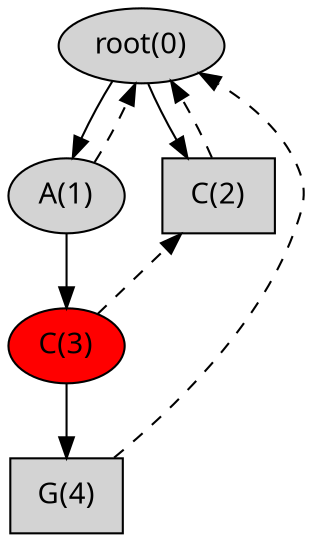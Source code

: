 digraph G {
node [fontname=Tahoma,style=filled]

root -> A -> AC -> ACG
root -> C

root [label="\N(0)"]
A [label="\N(1)"]
C [label="\N(2)",shape=box]
AC [label="C(3)",fillcolor=red]
ACG [label="G(4)",shape=box]

{rank=same; A C}

{
edge [style=dashed,weight=0]
{A C ACG} -> root
AC -> C
}
}
